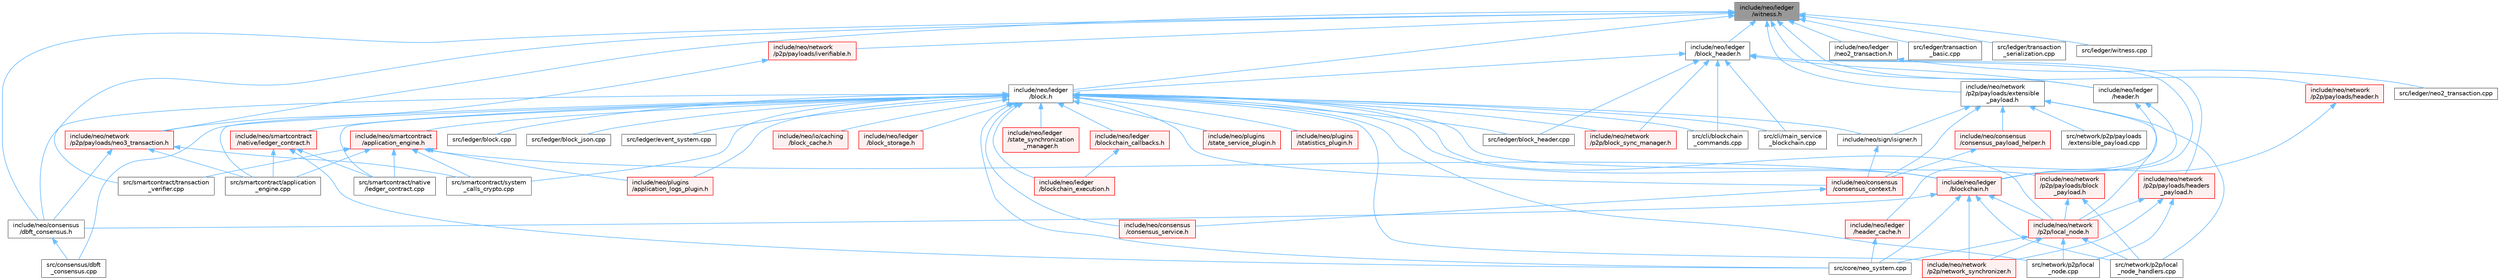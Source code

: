 digraph "include/neo/ledger/witness.h"
{
 // LATEX_PDF_SIZE
  bgcolor="transparent";
  edge [fontname=Helvetica,fontsize=10,labelfontname=Helvetica,labelfontsize=10];
  node [fontname=Helvetica,fontsize=10,shape=box,height=0.2,width=0.4];
  Node1 [id="Node000001",label="include/neo/ledger\l/witness.h",height=0.2,width=0.4,color="gray40", fillcolor="grey60", style="filled", fontcolor="black",tooltip=" "];
  Node1 -> Node2 [id="edge1_Node000001_Node000002",dir="back",color="steelblue1",style="solid",tooltip=" "];
  Node2 [id="Node000002",label="include/neo/consensus\l/dbft_consensus.h",height=0.2,width=0.4,color="grey40", fillcolor="white", style="filled",URL="$dbft__consensus_8h.html",tooltip=" "];
  Node2 -> Node3 [id="edge2_Node000002_Node000003",dir="back",color="steelblue1",style="solid",tooltip=" "];
  Node3 [id="Node000003",label="src/consensus/dbft\l_consensus.cpp",height=0.2,width=0.4,color="grey40", fillcolor="white", style="filled",URL="$dbft__consensus_8cpp.html",tooltip=" "];
  Node1 -> Node4 [id="edge3_Node000001_Node000004",dir="back",color="steelblue1",style="solid",tooltip=" "];
  Node4 [id="Node000004",label="include/neo/ledger\l/block.h",height=0.2,width=0.4,color="grey40", fillcolor="white", style="filled",URL="$ledger_2block_8h.html",tooltip=" "];
  Node4 -> Node5 [id="edge4_Node000004_Node000005",dir="back",color="steelblue1",style="solid",tooltip=" "];
  Node5 [id="Node000005",label="include/neo/consensus\l/consensus_context.h",height=0.2,width=0.4,color="red", fillcolor="#FFF0F0", style="filled",URL="$consensus__context_8h.html",tooltip=" "];
  Node5 -> Node6 [id="edge5_Node000005_Node000006",dir="back",color="steelblue1",style="solid",tooltip=" "];
  Node6 [id="Node000006",label="include/neo/consensus\l/consensus_service.h",height=0.2,width=0.4,color="red", fillcolor="#FFF0F0", style="filled",URL="$consensus__service_8h.html",tooltip=" "];
  Node4 -> Node6 [id="edge6_Node000004_Node000006",dir="back",color="steelblue1",style="solid",tooltip=" "];
  Node4 -> Node2 [id="edge7_Node000004_Node000002",dir="back",color="steelblue1",style="solid",tooltip=" "];
  Node4 -> Node21 [id="edge8_Node000004_Node000021",dir="back",color="steelblue1",style="solid",tooltip=" "];
  Node21 [id="Node000021",label="include/neo/io/caching\l/block_cache.h",height=0.2,width=0.4,color="red", fillcolor="#FFF0F0", style="filled",URL="$block__cache_8h.html",tooltip=" "];
  Node4 -> Node23 [id="edge9_Node000004_Node000023",dir="back",color="steelblue1",style="solid",tooltip=" "];
  Node23 [id="Node000023",label="include/neo/ledger\l/block_storage.h",height=0.2,width=0.4,color="red", fillcolor="#FFF0F0", style="filled",URL="$block__storage_8h.html",tooltip=" "];
  Node4 -> Node25 [id="edge10_Node000004_Node000025",dir="back",color="steelblue1",style="solid",tooltip=" "];
  Node25 [id="Node000025",label="include/neo/ledger\l/blockchain.h",height=0.2,width=0.4,color="red", fillcolor="#FFF0F0", style="filled",URL="$blockchain_8h.html",tooltip=" "];
  Node25 -> Node2 [id="edge11_Node000025_Node000002",dir="back",color="steelblue1",style="solid",tooltip=" "];
  Node25 -> Node30 [id="edge12_Node000025_Node000030",dir="back",color="steelblue1",style="solid",tooltip=" "];
  Node30 [id="Node000030",label="include/neo/network\l/p2p/local_node.h",height=0.2,width=0.4,color="red", fillcolor="#FFF0F0", style="filled",URL="$local__node_8h.html",tooltip=" "];
  Node30 -> Node32 [id="edge13_Node000030_Node000032",dir="back",color="steelblue1",style="solid",tooltip=" "];
  Node32 [id="Node000032",label="include/neo/network\l/p2p/network_synchronizer.h",height=0.2,width=0.4,color="red", fillcolor="#FFF0F0", style="filled",URL="$network__synchronizer_8h.html",tooltip=" "];
  Node30 -> Node70 [id="edge14_Node000030_Node000070",dir="back",color="steelblue1",style="solid",tooltip=" "];
  Node70 [id="Node000070",label="src/core/neo_system.cpp",height=0.2,width=0.4,color="grey40", fillcolor="white", style="filled",URL="$core_2neo__system_8cpp.html",tooltip=" "];
  Node30 -> Node83 [id="edge15_Node000030_Node000083",dir="back",color="steelblue1",style="solid",tooltip=" "];
  Node83 [id="Node000083",label="src/network/p2p/local\l_node.cpp",height=0.2,width=0.4,color="grey40", fillcolor="white", style="filled",URL="$local__node_8cpp.html",tooltip=" "];
  Node30 -> Node85 [id="edge16_Node000030_Node000085",dir="back",color="steelblue1",style="solid",tooltip=" "];
  Node85 [id="Node000085",label="src/network/p2p/local\l_node_handlers.cpp",height=0.2,width=0.4,color="grey40", fillcolor="white", style="filled",URL="$local__node__handlers_8cpp.html",tooltip=" "];
  Node25 -> Node32 [id="edge17_Node000025_Node000032",dir="back",color="steelblue1",style="solid",tooltip=" "];
  Node25 -> Node70 [id="edge18_Node000025_Node000070",dir="back",color="steelblue1",style="solid",tooltip=" "];
  Node25 -> Node85 [id="edge19_Node000025_Node000085",dir="back",color="steelblue1",style="solid",tooltip=" "];
  Node4 -> Node105 [id="edge20_Node000004_Node000105",dir="back",color="steelblue1",style="solid",tooltip=" "];
  Node105 [id="Node000105",label="include/neo/ledger\l/blockchain_callbacks.h",height=0.2,width=0.4,color="red", fillcolor="#FFF0F0", style="filled",URL="$blockchain__callbacks_8h.html",tooltip=" "];
  Node105 -> Node106 [id="edge21_Node000105_Node000106",dir="back",color="steelblue1",style="solid",tooltip=" "];
  Node106 [id="Node000106",label="include/neo/ledger\l/blockchain_execution.h",height=0.2,width=0.4,color="red", fillcolor="#FFF0F0", style="filled",URL="$blockchain__execution_8h.html",tooltip=" "];
  Node4 -> Node106 [id="edge22_Node000004_Node000106",dir="back",color="steelblue1",style="solid",tooltip=" "];
  Node4 -> Node109 [id="edge23_Node000004_Node000109",dir="back",color="steelblue1",style="solid",tooltip=" "];
  Node109 [id="Node000109",label="include/neo/ledger\l/state_synchronization\l_manager.h",height=0.2,width=0.4,color="red", fillcolor="#FFF0F0", style="filled",URL="$state__synchronization__manager_8h.html",tooltip=" "];
  Node4 -> Node111 [id="edge24_Node000004_Node000111",dir="back",color="steelblue1",style="solid",tooltip=" "];
  Node111 [id="Node000111",label="include/neo/network\l/p2p/block_sync_manager.h",height=0.2,width=0.4,color="red", fillcolor="#FFF0F0", style="filled",URL="$block__sync__manager_8h.html",tooltip=" "];
  Node4 -> Node30 [id="edge25_Node000004_Node000030",dir="back",color="steelblue1",style="solid",tooltip=" "];
  Node4 -> Node32 [id="edge26_Node000004_Node000032",dir="back",color="steelblue1",style="solid",tooltip=" "];
  Node4 -> Node112 [id="edge27_Node000004_Node000112",dir="back",color="steelblue1",style="solid",tooltip=" "];
  Node112 [id="Node000112",label="include/neo/network\l/p2p/payloads/block\l_payload.h",height=0.2,width=0.4,color="red", fillcolor="#FFF0F0", style="filled",URL="$block__payload_8h.html",tooltip=" "];
  Node112 -> Node30 [id="edge28_Node000112_Node000030",dir="back",color="steelblue1",style="solid",tooltip=" "];
  Node112 -> Node85 [id="edge29_Node000112_Node000085",dir="back",color="steelblue1",style="solid",tooltip=" "];
  Node4 -> Node56 [id="edge30_Node000004_Node000056",dir="back",color="steelblue1",style="solid",tooltip=" "];
  Node56 [id="Node000056",label="include/neo/plugins\l/application_logs_plugin.h",height=0.2,width=0.4,color="red", fillcolor="#FFF0F0", style="filled",URL="$application__logs__plugin_8h.html",tooltip=" "];
  Node4 -> Node62 [id="edge31_Node000004_Node000062",dir="back",color="steelblue1",style="solid",tooltip=" "];
  Node62 [id="Node000062",label="include/neo/plugins\l/state_service_plugin.h",height=0.2,width=0.4,color="red", fillcolor="#FFF0F0", style="filled",URL="$state__service__plugin_8h.html",tooltip=" "];
  Node4 -> Node64 [id="edge32_Node000004_Node000064",dir="back",color="steelblue1",style="solid",tooltip=" "];
  Node64 [id="Node000064",label="include/neo/plugins\l/statistics_plugin.h",height=0.2,width=0.4,color="red", fillcolor="#FFF0F0", style="filled",URL="$statistics__plugin_8h.html",tooltip=" "];
  Node4 -> Node117 [id="edge33_Node000004_Node000117",dir="back",color="steelblue1",style="solid",tooltip=" "];
  Node117 [id="Node000117",label="include/neo/sign/isigner.h",height=0.2,width=0.4,color="grey40", fillcolor="white", style="filled",URL="$isigner_8h.html",tooltip=" "];
  Node117 -> Node5 [id="edge34_Node000117_Node000005",dir="back",color="steelblue1",style="solid",tooltip=" "];
  Node4 -> Node118 [id="edge35_Node000004_Node000118",dir="back",color="steelblue1",style="solid",tooltip=" "];
  Node118 [id="Node000118",label="include/neo/smartcontract\l/application_engine.h",height=0.2,width=0.4,color="red", fillcolor="#FFF0F0", style="filled",URL="$application__engine_8h.html",tooltip=" "];
  Node118 -> Node25 [id="edge36_Node000118_Node000025",dir="back",color="steelblue1",style="solid",tooltip=" "];
  Node118 -> Node56 [id="edge37_Node000118_Node000056",dir="back",color="steelblue1",style="solid",tooltip=" "];
  Node118 -> Node131 [id="edge38_Node000118_Node000131",dir="back",color="steelblue1",style="solid",tooltip=" "];
  Node131 [id="Node000131",label="src/smartcontract/application\l_engine.cpp",height=0.2,width=0.4,color="grey40", fillcolor="white", style="filled",URL="$application__engine_8cpp.html",tooltip=" "];
  Node118 -> Node138 [id="edge39_Node000118_Node000138",dir="back",color="steelblue1",style="solid",tooltip=" "];
  Node138 [id="Node000138",label="src/smartcontract/native\l/ledger_contract.cpp",height=0.2,width=0.4,color="grey40", fillcolor="white", style="filled",URL="$ledger__contract_8cpp.html",tooltip=" "];
  Node118 -> Node124 [id="edge40_Node000118_Node000124",dir="back",color="steelblue1",style="solid",tooltip=" "];
  Node124 [id="Node000124",label="src/smartcontract/system\l_calls_crypto.cpp",height=0.2,width=0.4,color="grey40", fillcolor="white", style="filled",URL="$system__calls__crypto_8cpp.html",tooltip=" "];
  Node118 -> Node130 [id="edge41_Node000118_Node000130",dir="back",color="steelblue1",style="solid",tooltip=" "];
  Node130 [id="Node000130",label="src/smartcontract/transaction\l_verifier.cpp",height=0.2,width=0.4,color="grey40", fillcolor="white", style="filled",URL="$transaction__verifier_8cpp.html",tooltip=" "];
  Node4 -> Node162 [id="edge42_Node000004_Node000162",dir="back",color="steelblue1",style="solid",tooltip=" "];
  Node162 [id="Node000162",label="include/neo/smartcontract\l/native/ledger_contract.h",height=0.2,width=0.4,color="red", fillcolor="#FFF0F0", style="filled",URL="$ledger__contract_8h.html",tooltip=" "];
  Node162 -> Node70 [id="edge43_Node000162_Node000070",dir="back",color="steelblue1",style="solid",tooltip=" "];
  Node162 -> Node131 [id="edge44_Node000162_Node000131",dir="back",color="steelblue1",style="solid",tooltip=" "];
  Node162 -> Node138 [id="edge45_Node000162_Node000138",dir="back",color="steelblue1",style="solid",tooltip=" "];
  Node4 -> Node45 [id="edge46_Node000004_Node000045",dir="back",color="steelblue1",style="solid",tooltip=" "];
  Node45 [id="Node000045",label="src/cli/blockchain\l_commands.cpp",height=0.2,width=0.4,color="grey40", fillcolor="white", style="filled",URL="$blockchain__commands_8cpp.html",tooltip=" "];
  Node4 -> Node51 [id="edge47_Node000004_Node000051",dir="back",color="steelblue1",style="solid",tooltip=" "];
  Node51 [id="Node000051",label="src/cli/main_service\l_blockchain.cpp",height=0.2,width=0.4,color="grey40", fillcolor="white", style="filled",URL="$main__service__blockchain_8cpp.html",tooltip=" "];
  Node4 -> Node3 [id="edge48_Node000004_Node000003",dir="back",color="steelblue1",style="solid",tooltip=" "];
  Node4 -> Node70 [id="edge49_Node000004_Node000070",dir="back",color="steelblue1",style="solid",tooltip=" "];
  Node4 -> Node164 [id="edge50_Node000004_Node000164",dir="back",color="steelblue1",style="solid",tooltip=" "];
  Node164 [id="Node000164",label="src/ledger/block.cpp",height=0.2,width=0.4,color="grey40", fillcolor="white", style="filled",URL="$block_8cpp.html",tooltip=" "];
  Node4 -> Node165 [id="edge51_Node000004_Node000165",dir="back",color="steelblue1",style="solid",tooltip=" "];
  Node165 [id="Node000165",label="src/ledger/block_header.cpp",height=0.2,width=0.4,color="grey40", fillcolor="white", style="filled",URL="$block__header_8cpp.html",tooltip=" "];
  Node4 -> Node166 [id="edge52_Node000004_Node000166",dir="back",color="steelblue1",style="solid",tooltip=" "];
  Node166 [id="Node000166",label="src/ledger/block_json.cpp",height=0.2,width=0.4,color="grey40", fillcolor="white", style="filled",URL="$block__json_8cpp.html",tooltip=" "];
  Node4 -> Node167 [id="edge53_Node000004_Node000167",dir="back",color="steelblue1",style="solid",tooltip=" "];
  Node167 [id="Node000167",label="src/ledger/event_system.cpp",height=0.2,width=0.4,color="grey40", fillcolor="white", style="filled",URL="$event__system_8cpp.html",tooltip=" "];
  Node4 -> Node83 [id="edge54_Node000004_Node000083",dir="back",color="steelblue1",style="solid",tooltip=" "];
  Node4 -> Node131 [id="edge55_Node000004_Node000131",dir="back",color="steelblue1",style="solid",tooltip=" "];
  Node4 -> Node138 [id="edge56_Node000004_Node000138",dir="back",color="steelblue1",style="solid",tooltip=" "];
  Node4 -> Node124 [id="edge57_Node000004_Node000124",dir="back",color="steelblue1",style="solid",tooltip=" "];
  Node1 -> Node168 [id="edge58_Node000001_Node000168",dir="back",color="steelblue1",style="solid",tooltip=" "];
  Node168 [id="Node000168",label="include/neo/ledger\l/block_header.h",height=0.2,width=0.4,color="grey40", fillcolor="white", style="filled",URL="$block__header_8h.html",tooltip=" "];
  Node168 -> Node4 [id="edge59_Node000168_Node000004",dir="back",color="steelblue1",style="solid",tooltip=" "];
  Node168 -> Node25 [id="edge60_Node000168_Node000025",dir="back",color="steelblue1",style="solid",tooltip=" "];
  Node168 -> Node169 [id="edge61_Node000168_Node000169",dir="back",color="steelblue1",style="solid",tooltip=" "];
  Node169 [id="Node000169",label="include/neo/ledger\l/header.h",height=0.2,width=0.4,color="grey40", fillcolor="white", style="filled",URL="$ledger_2header_8h.html",tooltip=" "];
  Node169 -> Node25 [id="edge62_Node000169_Node000025",dir="back",color="steelblue1",style="solid",tooltip=" "];
  Node169 -> Node170 [id="edge63_Node000169_Node000170",dir="back",color="steelblue1",style="solid",tooltip=" "];
  Node170 [id="Node000170",label="include/neo/ledger\l/header_cache.h",height=0.2,width=0.4,color="red", fillcolor="#FFF0F0", style="filled",URL="$ledger_2header__cache_8h.html",tooltip=" "];
  Node170 -> Node70 [id="edge64_Node000170_Node000070",dir="back",color="steelblue1",style="solid",tooltip=" "];
  Node168 -> Node111 [id="edge65_Node000168_Node000111",dir="back",color="steelblue1",style="solid",tooltip=" "];
  Node168 -> Node174 [id="edge66_Node000168_Node000174",dir="back",color="steelblue1",style="solid",tooltip=" "];
  Node174 [id="Node000174",label="include/neo/network\l/p2p/payloads/headers\l_payload.h",height=0.2,width=0.4,color="red", fillcolor="#FFF0F0", style="filled",URL="$headers__payload_8h.html",tooltip=" "];
  Node174 -> Node30 [id="edge67_Node000174_Node000030",dir="back",color="steelblue1",style="solid",tooltip=" "];
  Node174 -> Node32 [id="edge68_Node000174_Node000032",dir="back",color="steelblue1",style="solid",tooltip=" "];
  Node174 -> Node83 [id="edge69_Node000174_Node000083",dir="back",color="steelblue1",style="solid",tooltip=" "];
  Node168 -> Node45 [id="edge70_Node000168_Node000045",dir="back",color="steelblue1",style="solid",tooltip=" "];
  Node168 -> Node51 [id="edge71_Node000168_Node000051",dir="back",color="steelblue1",style="solid",tooltip=" "];
  Node168 -> Node165 [id="edge72_Node000168_Node000165",dir="back",color="steelblue1",style="solid",tooltip=" "];
  Node1 -> Node169 [id="edge73_Node000001_Node000169",dir="back",color="steelblue1",style="solid",tooltip=" "];
  Node1 -> Node182 [id="edge74_Node000001_Node000182",dir="back",color="steelblue1",style="solid",tooltip=" "];
  Node182 [id="Node000182",label="include/neo/ledger\l/neo2_transaction.h",height=0.2,width=0.4,color="grey40", fillcolor="white", style="filled",URL="$neo2__transaction_8h.html",tooltip=" "];
  Node182 -> Node183 [id="edge75_Node000182_Node000183",dir="back",color="steelblue1",style="solid",tooltip=" "];
  Node183 [id="Node000183",label="src/ledger/neo2_transaction.cpp",height=0.2,width=0.4,color="grey40", fillcolor="white", style="filled",URL="$neo2__transaction_8cpp.html",tooltip=" "];
  Node1 -> Node184 [id="edge76_Node000001_Node000184",dir="back",color="steelblue1",style="solid",tooltip=" "];
  Node184 [id="Node000184",label="include/neo/network\l/p2p/payloads/extensible\l_payload.h",height=0.2,width=0.4,color="grey40", fillcolor="white", style="filled",URL="$p2p_2payloads_2extensible__payload_8h.html",tooltip=" "];
  Node184 -> Node5 [id="edge77_Node000184_Node000005",dir="back",color="steelblue1",style="solid",tooltip=" "];
  Node184 -> Node185 [id="edge78_Node000184_Node000185",dir="back",color="steelblue1",style="solid",tooltip=" "];
  Node185 [id="Node000185",label="include/neo/consensus\l/consensus_payload_helper.h",height=0.2,width=0.4,color="red", fillcolor="#FFF0F0", style="filled",URL="$consensus__payload__helper_8h.html",tooltip=" "];
  Node185 -> Node5 [id="edge79_Node000185_Node000005",dir="back",color="steelblue1",style="solid",tooltip=" "];
  Node184 -> Node30 [id="edge80_Node000184_Node000030",dir="back",color="steelblue1",style="solid",tooltip=" "];
  Node184 -> Node117 [id="edge81_Node000184_Node000117",dir="back",color="steelblue1",style="solid",tooltip=" "];
  Node184 -> Node85 [id="edge82_Node000184_Node000085",dir="back",color="steelblue1",style="solid",tooltip=" "];
  Node184 -> Node187 [id="edge83_Node000184_Node000187",dir="back",color="steelblue1",style="solid",tooltip=" "];
  Node187 [id="Node000187",label="src/network/p2p/payloads\l/extensible_payload.cpp",height=0.2,width=0.4,color="grey40", fillcolor="white", style="filled",URL="$extensible__payload_8cpp.html",tooltip=" "];
  Node1 -> Node188 [id="edge84_Node000001_Node000188",dir="back",color="steelblue1",style="solid",tooltip=" "];
  Node188 [id="Node000188",label="include/neo/network\l/p2p/payloads/header.h",height=0.2,width=0.4,color="red", fillcolor="#FFF0F0", style="filled",URL="$network_2p2p_2payloads_2header_8h.html",tooltip=" "];
  Node188 -> Node25 [id="edge85_Node000188_Node000025",dir="back",color="steelblue1",style="solid",tooltip=" "];
  Node1 -> Node194 [id="edge86_Node000001_Node000194",dir="back",color="steelblue1",style="solid",tooltip=" "];
  Node194 [id="Node000194",label="include/neo/network\l/p2p/payloads/iverifiable.h",height=0.2,width=0.4,color="red", fillcolor="#FFF0F0", style="filled",URL="$iverifiable_8h.html",tooltip=" "];
  Node194 -> Node195 [id="edge87_Node000194_Node000195",dir="back",color="steelblue1",style="solid",tooltip=" "];
  Node195 [id="Node000195",label="include/neo/network\l/p2p/payloads/neo3_transaction.h",height=0.2,width=0.4,color="red", fillcolor="#FFF0F0", style="filled",URL="$neo3__transaction_8h.html",tooltip=" "];
  Node195 -> Node2 [id="edge88_Node000195_Node000002",dir="back",color="steelblue1",style="solid",tooltip=" "];
  Node195 -> Node131 [id="edge89_Node000195_Node000131",dir="back",color="steelblue1",style="solid",tooltip=" "];
  Node195 -> Node124 [id="edge90_Node000195_Node000124",dir="back",color="steelblue1",style="solid",tooltip=" "];
  Node1 -> Node195 [id="edge91_Node000001_Node000195",dir="back",color="steelblue1",style="solid",tooltip=" "];
  Node1 -> Node233 [id="edge92_Node000001_Node000233",dir="back",color="steelblue1",style="solid",tooltip=" "];
  Node233 [id="Node000233",label="src/ledger/transaction\l_basic.cpp",height=0.2,width=0.4,color="grey40", fillcolor="white", style="filled",URL="$transaction__basic_8cpp.html",tooltip=" "];
  Node1 -> Node235 [id="edge93_Node000001_Node000235",dir="back",color="steelblue1",style="solid",tooltip=" "];
  Node235 [id="Node000235",label="src/ledger/transaction\l_serialization.cpp",height=0.2,width=0.4,color="grey40", fillcolor="white", style="filled",URL="$transaction__serialization_8cpp.html",tooltip=" "];
  Node1 -> Node244 [id="edge94_Node000001_Node000244",dir="back",color="steelblue1",style="solid",tooltip=" "];
  Node244 [id="Node000244",label="src/ledger/witness.cpp",height=0.2,width=0.4,color="grey40", fillcolor="white", style="filled",URL="$witness_8cpp.html",tooltip=" "];
  Node1 -> Node130 [id="edge95_Node000001_Node000130",dir="back",color="steelblue1",style="solid",tooltip=" "];
}
